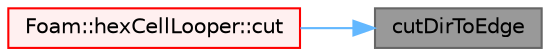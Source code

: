 digraph "cutDirToEdge"
{
 // LATEX_PDF_SIZE
  bgcolor="transparent";
  edge [fontname=Helvetica,fontsize=10,labelfontname=Helvetica,labelfontsize=10];
  node [fontname=Helvetica,fontsize=10,shape=box,height=0.2,width=0.4];
  rankdir="RL";
  Node1 [id="Node000001",label="cutDirToEdge",height=0.2,width=0.4,color="gray40", fillcolor="grey60", style="filled", fontcolor="black",tooltip=" "];
  Node1 -> Node2 [id="edge1_Node000001_Node000002",dir="back",color="steelblue1",style="solid",tooltip=" "];
  Node2 [id="Node000002",label="Foam::hexCellLooper::cut",height=0.2,width=0.4,color="red", fillcolor="#FFF0F0", style="filled",URL="$classFoam_1_1hexCellLooper.html#aa1626fec2bbc271e971cdf7baab8f534",tooltip=" "];
}
